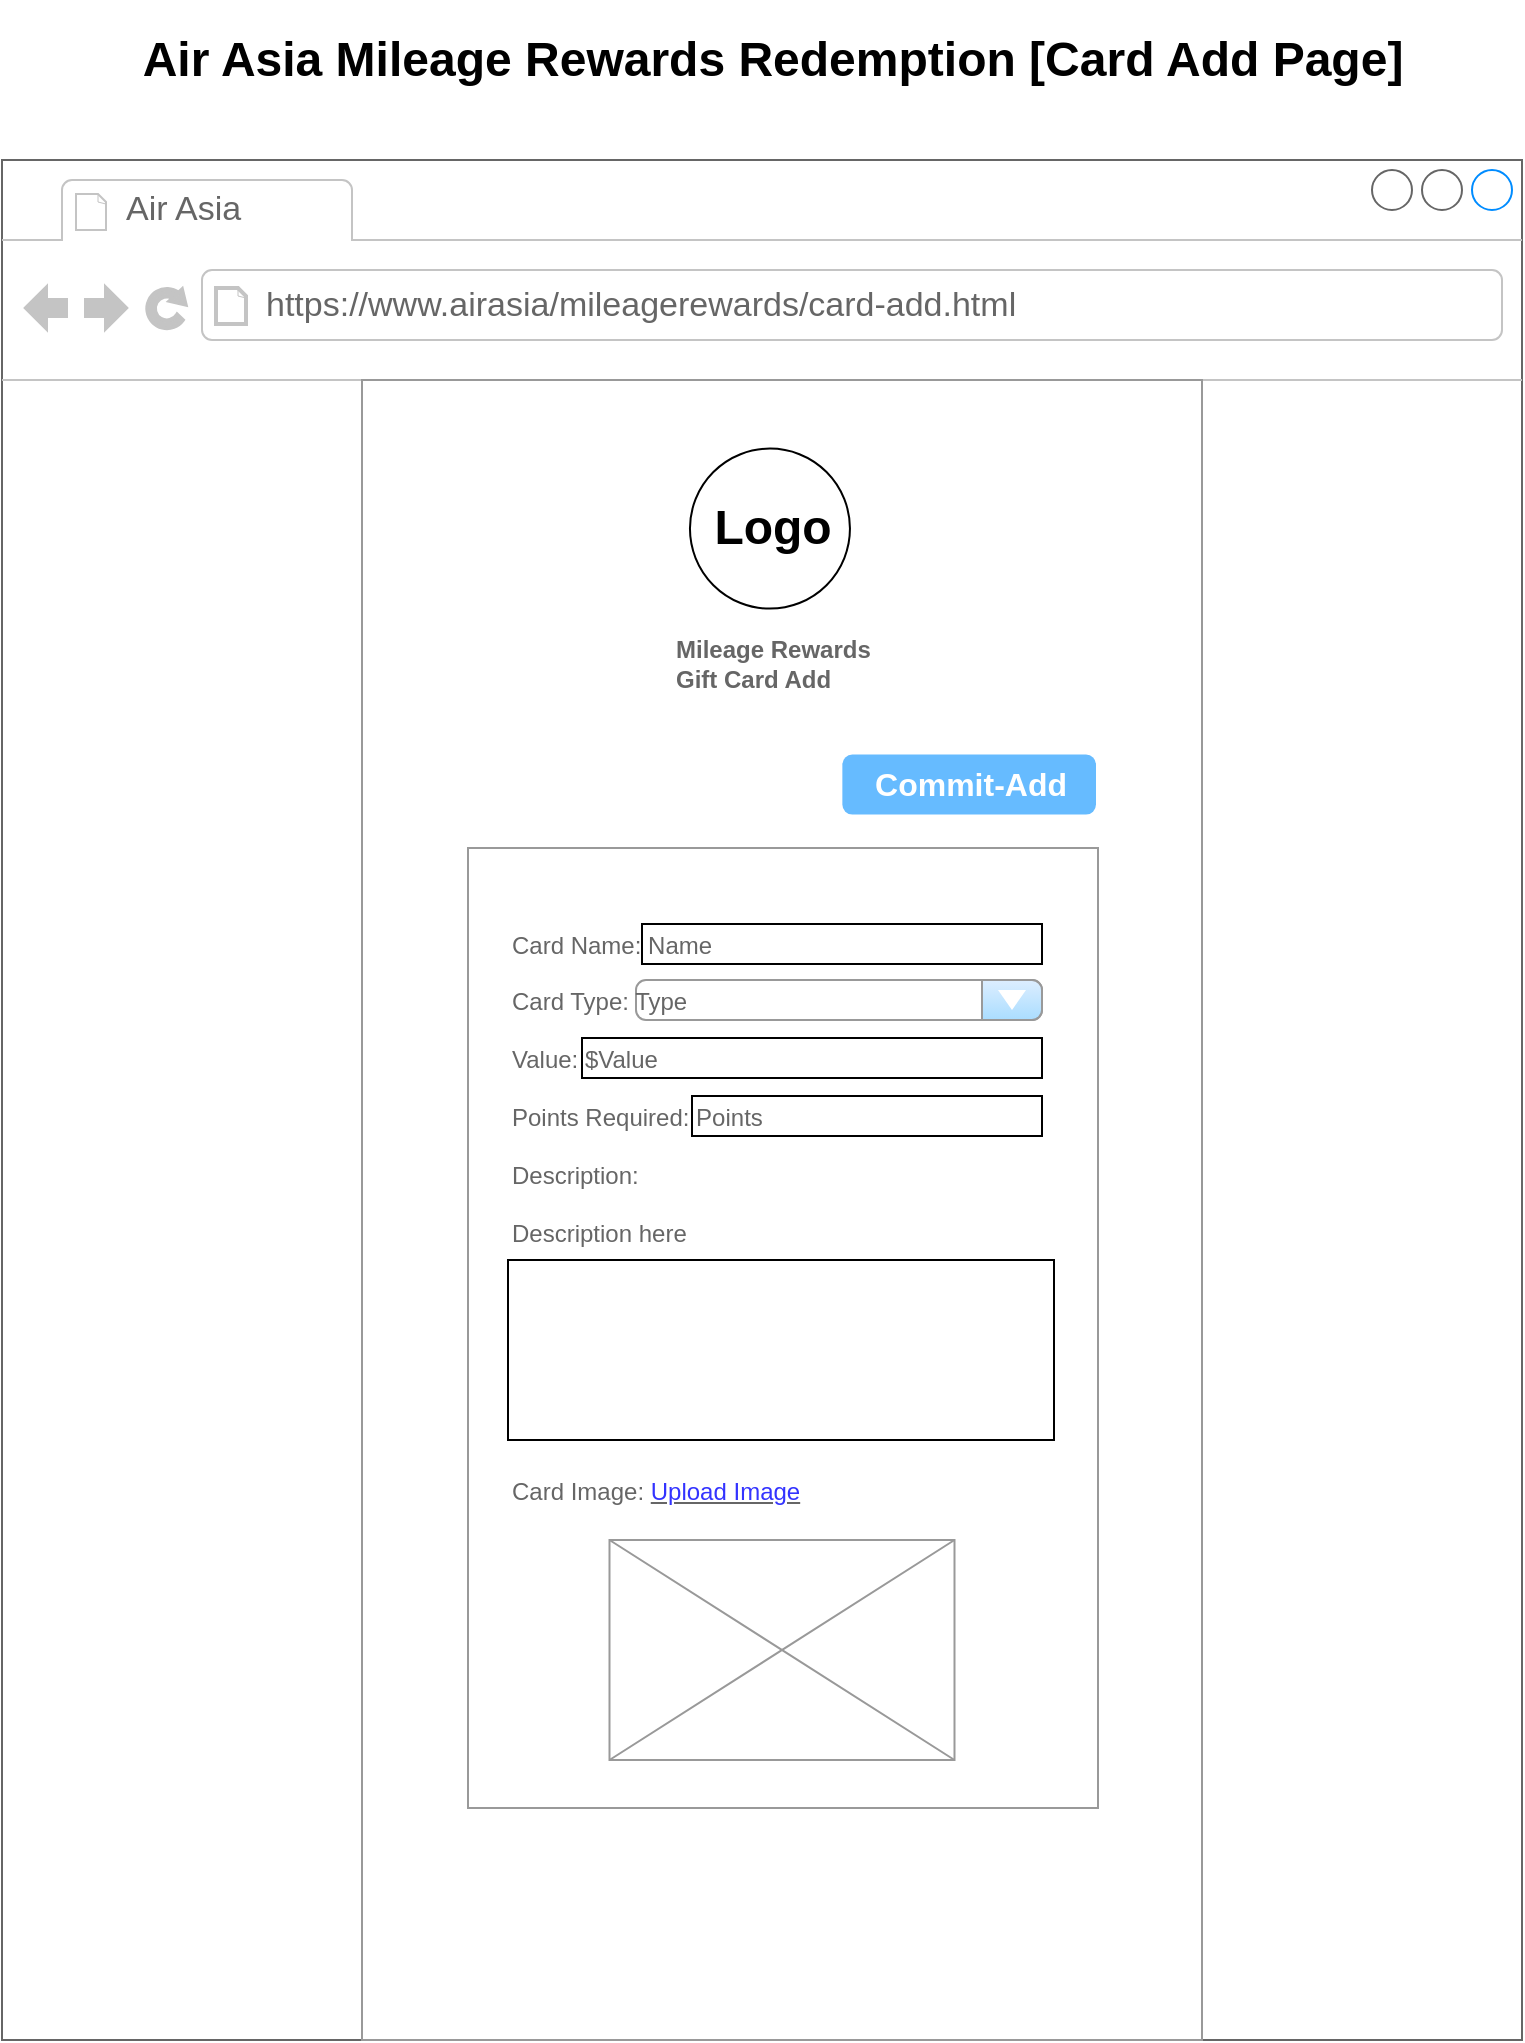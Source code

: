 <mxfile version="24.7.17">
  <diagram name="Page-1" id="tMUHFnCvvKjW3FTaXheq">
    <mxGraphModel dx="1232" dy="1097" grid="1" gridSize="10" guides="1" tooltips="1" connect="1" arrows="1" fold="1" page="1" pageScale="1" pageWidth="850" pageHeight="1100" math="0" shadow="0">
      <root>
        <mxCell id="0" />
        <mxCell id="1" parent="0" />
        <mxCell id="-k4RtENVMejV2R_GVZSV-1" value="" style="strokeWidth=1;shadow=0;dashed=0;align=center;html=1;shape=mxgraph.mockup.containers.browserWindow;rSize=0;strokeColor=#666666;strokeColor2=#008cff;strokeColor3=#c4c4c4;mainText=,;recursiveResize=0;" vertex="1" parent="1">
          <mxGeometry x="40" y="120" width="760" height="940" as="geometry" />
        </mxCell>
        <mxCell id="-k4RtENVMejV2R_GVZSV-2" value="Air Asia" style="strokeWidth=1;shadow=0;dashed=0;align=center;html=1;shape=mxgraph.mockup.containers.anchor;fontSize=17;fontColor=#666666;align=left;whiteSpace=wrap;" vertex="1" parent="-k4RtENVMejV2R_GVZSV-1">
          <mxGeometry x="60" y="12" width="110" height="26" as="geometry" />
        </mxCell>
        <mxCell id="-k4RtENVMejV2R_GVZSV-3" value="https://www.airasia/mileagerewards/card-add.html" style="strokeWidth=1;shadow=0;dashed=0;align=center;html=1;shape=mxgraph.mockup.containers.anchor;rSize=0;fontSize=17;fontColor=#666666;align=left;" vertex="1" parent="-k4RtENVMejV2R_GVZSV-1">
          <mxGeometry x="130" y="60" width="250" height="26" as="geometry" />
        </mxCell>
        <mxCell id="-k4RtENVMejV2R_GVZSV-4" value="" style="strokeWidth=1;shadow=0;dashed=0;align=center;html=1;shape=mxgraph.mockup.forms.rrect;rSize=0;strokeColor=#999999;fillColor=#ffffff;" vertex="1" parent="-k4RtENVMejV2R_GVZSV-1">
          <mxGeometry x="180" y="110" width="420" height="830" as="geometry" />
        </mxCell>
        <mxCell id="-k4RtENVMejV2R_GVZSV-5" value="&lt;b&gt;Mileage Rewards&lt;/b&gt;&lt;div&gt;&lt;b&gt;Gift Card Add&lt;/b&gt;&lt;/div&gt;" style="strokeWidth=1;shadow=0;dashed=0;align=center;html=1;shape=mxgraph.mockup.forms.anchor;fontSize=12;fontColor=#666666;align=left;resizeWidth=1;spacingLeft=0;" vertex="1" parent="-k4RtENVMejV2R_GVZSV-4">
          <mxGeometry width="273" height="40" relative="1" as="geometry">
            <mxPoint x="155" y="122" as="offset" />
          </mxGeometry>
        </mxCell>
        <mxCell id="-k4RtENVMejV2R_GVZSV-6" value="" style="strokeWidth=1;shadow=0;dashed=0;align=center;html=1;shape=mxgraph.mockup.forms.rrect;rSize=0;strokeColor=#999999;fontColor=#666666;align=left;spacingLeft=5;resizeWidth=1;" vertex="1" parent="-k4RtENVMejV2R_GVZSV-4">
          <mxGeometry width="315" height="480" relative="1" as="geometry">
            <mxPoint x="53" y="234" as="offset" />
          </mxGeometry>
        </mxCell>
        <mxCell id="-k4RtENVMejV2R_GVZSV-7" value="" style="ellipse;whiteSpace=wrap;html=1;aspect=fixed;" vertex="1" parent="-k4RtENVMejV2R_GVZSV-4">
          <mxGeometry x="163.98" y="34.303" width="80" height="80" as="geometry" />
        </mxCell>
        <mxCell id="-k4RtENVMejV2R_GVZSV-8" value="Logo" style="text;strokeColor=none;fillColor=none;html=1;fontSize=24;fontStyle=1;verticalAlign=middle;align=center;" vertex="1" parent="-k4RtENVMejV2R_GVZSV-4">
          <mxGeometry x="100" y="51.61" width="210" height="45.39" as="geometry" />
        </mxCell>
        <mxCell id="-k4RtENVMejV2R_GVZSV-9" value="Commit-Add" style="strokeWidth=1;shadow=0;dashed=0;align=center;html=1;shape=mxgraph.mockup.forms.rrect;rSize=5;strokeColor=none;fontColor=#ffffff;fillColor=#66bbff;fontSize=16;fontStyle=1;" vertex="1" parent="-k4RtENVMejV2R_GVZSV-4">
          <mxGeometry x="240.18" y="187.3" width="126.82" height="30" as="geometry" />
        </mxCell>
        <mxCell id="-k4RtENVMejV2R_GVZSV-11" value="" style="verticalLabelPosition=bottom;shadow=0;dashed=0;align=center;html=1;verticalAlign=top;strokeWidth=1;shape=mxgraph.mockup.graphics.simpleIcon;strokeColor=#999999;" vertex="1" parent="-k4RtENVMejV2R_GVZSV-4">
          <mxGeometry x="123.75" y="580" width="172.5" height="110" as="geometry" />
        </mxCell>
        <mxCell id="-k4RtENVMejV2R_GVZSV-12" value="" style="strokeWidth=1;shadow=0;dashed=0;align=center;html=1;shape=mxgraph.mockup.forms.anchor;fontSize=12;fontColor=#666666;align=left;resizeWidth=1;spacingLeft=0;" vertex="1" parent="-k4RtENVMejV2R_GVZSV-4">
          <mxGeometry x="165" y="247" width="90" height="20" as="geometry" />
        </mxCell>
        <mxCell id="-k4RtENVMejV2R_GVZSV-13" value="" style="rounded=0;whiteSpace=wrap;html=1;" vertex="1" parent="-k4RtENVMejV2R_GVZSV-4">
          <mxGeometry x="140" y="272" width="200" height="20" as="geometry" />
        </mxCell>
        <mxCell id="-k4RtENVMejV2R_GVZSV-14" value="" style="rounded=0;whiteSpace=wrap;html=1;" vertex="1" parent="-k4RtENVMejV2R_GVZSV-4">
          <mxGeometry x="165" y="358" width="175" height="20" as="geometry" />
        </mxCell>
        <mxCell id="-k4RtENVMejV2R_GVZSV-15" value="" style="rounded=0;whiteSpace=wrap;html=1;" vertex="1" parent="-k4RtENVMejV2R_GVZSV-4">
          <mxGeometry x="110" y="329" width="230" height="20" as="geometry" />
        </mxCell>
        <mxCell id="-k4RtENVMejV2R_GVZSV-16" value="" style="rounded=0;whiteSpace=wrap;html=1;" vertex="1" parent="-k4RtENVMejV2R_GVZSV-4">
          <mxGeometry x="73" y="440" width="273" height="90" as="geometry" />
        </mxCell>
        <mxCell id="-k4RtENVMejV2R_GVZSV-17" value="" style="strokeWidth=1;shadow=0;dashed=0;align=center;html=1;shape=mxgraph.mockup.forms.comboBox;strokeColor=#999999;fillColor=#ddeeff;align=left;fillColor2=#aaddff;mainText=;fontColor=#666666;fontSize=17;spacingLeft=3;" vertex="1" parent="-k4RtENVMejV2R_GVZSV-4">
          <mxGeometry x="137" y="300" width="203" height="20" as="geometry" />
        </mxCell>
        <mxCell id="-k4RtENVMejV2R_GVZSV-18" value="Card Name: Name&lt;div&gt;&lt;br&gt;&lt;/div&gt;&lt;div&gt;Card Type: Type&lt;/div&gt;&lt;div&gt;&lt;br&gt;&lt;/div&gt;&lt;div&gt;Value: $Value&lt;/div&gt;&lt;div&gt;&lt;br&gt;&lt;/div&gt;&lt;div&gt;Points Required: Points&lt;/div&gt;&lt;div&gt;&lt;br&gt;&lt;/div&gt;&lt;div&gt;Description:&amp;nbsp;&lt;/div&gt;&lt;div&gt;&lt;br&gt;&lt;/div&gt;&lt;div&gt;Description here&lt;/div&gt;&lt;div&gt;&lt;br&gt;&lt;/div&gt;&lt;div&gt;&lt;br&gt;&lt;/div&gt;&lt;div&gt;&lt;br&gt;&lt;/div&gt;&lt;div&gt;&lt;br&gt;&lt;/div&gt;&lt;div&gt;&lt;br&gt;&lt;/div&gt;&lt;div&gt;&lt;br&gt;&lt;/div&gt;&lt;div&gt;&lt;br&gt;&lt;/div&gt;&lt;div&gt;&lt;br&gt;&lt;/div&gt;&lt;div&gt;Card Image: &lt;u&gt;&lt;font color=&quot;#3333ff&quot;&gt;Upload&amp;nbsp;Image&lt;/font&gt;&lt;/u&gt;&lt;/div&gt;" style="strokeWidth=1;shadow=0;dashed=0;align=center;html=1;shape=mxgraph.mockup.forms.anchor;fontSize=12;fontColor=#666666;align=left;resizeWidth=1;spacingLeft=0;" vertex="1" parent="-k4RtENVMejV2R_GVZSV-4">
          <mxGeometry width="210" height="130" relative="1" as="geometry">
            <mxPoint x="73" y="354" as="offset" />
          </mxGeometry>
        </mxCell>
        <mxCell id="-k4RtENVMejV2R_GVZSV-19" value="Air Asia Mileage Rewards Redemption [Card Add Page]" style="text;strokeColor=none;fillColor=none;html=1;fontSize=24;fontStyle=1;verticalAlign=middle;align=center;" vertex="1" parent="1">
          <mxGeometry x="375" y="40" width="100" height="60" as="geometry" />
        </mxCell>
      </root>
    </mxGraphModel>
  </diagram>
</mxfile>
